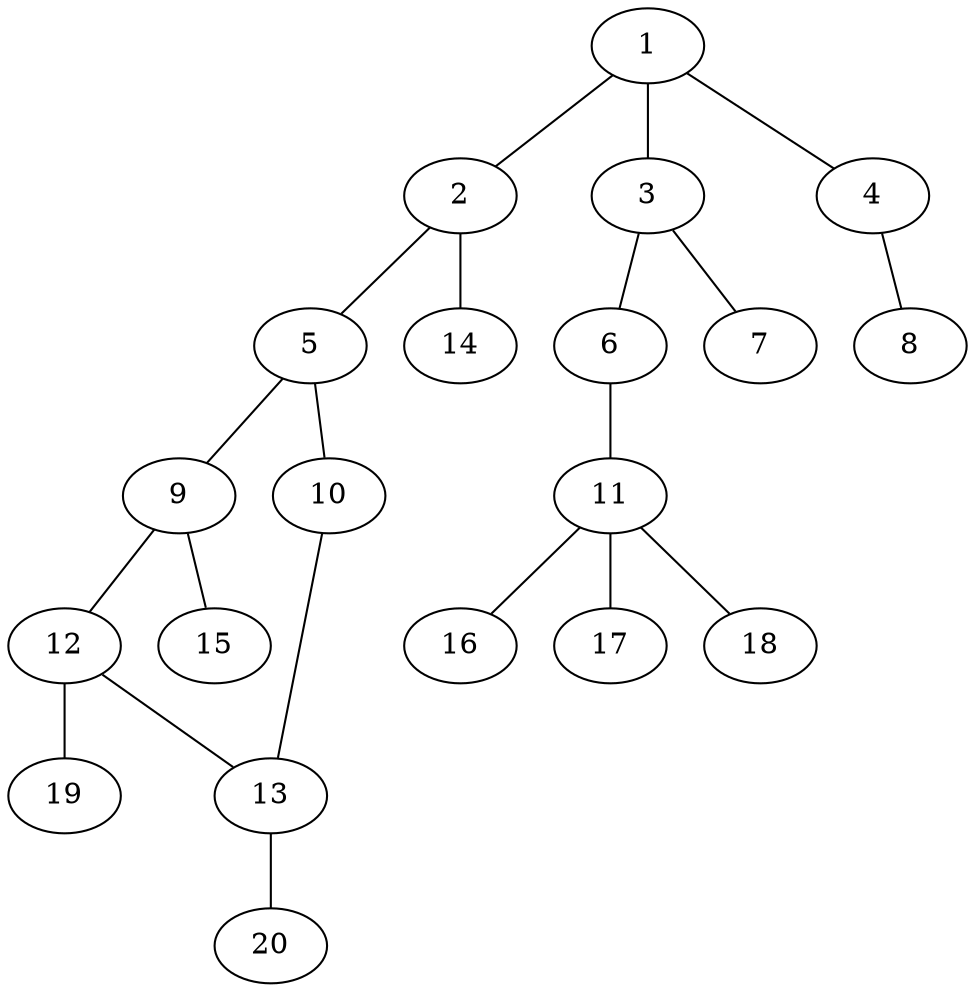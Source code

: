 graph molecule_2167 {
	1	 [chem=C];
	2	 [chem=C];
	1 -- 2	 [valence=2];
	3	 [chem=C];
	1 -- 3	 [valence=1];
	4	 [chem=C];
	1 -- 4	 [valence=1];
	5	 [chem=C];
	2 -- 5	 [valence=1];
	14	 [chem=H];
	2 -- 14	 [valence=1];
	6	 [chem=O];
	3 -- 6	 [valence=1];
	7	 [chem=O];
	3 -- 7	 [valence=2];
	8	 [chem=N];
	4 -- 8	 [valence=3];
	9	 [chem=C];
	5 -- 9	 [valence=2];
	10	 [chem=O];
	5 -- 10	 [valence=1];
	11	 [chem=C];
	6 -- 11	 [valence=1];
	12	 [chem=C];
	9 -- 12	 [valence=1];
	15	 [chem=H];
	9 -- 15	 [valence=1];
	13	 [chem=C];
	10 -- 13	 [valence=1];
	16	 [chem=H];
	11 -- 16	 [valence=1];
	17	 [chem=H];
	11 -- 17	 [valence=1];
	18	 [chem=H];
	11 -- 18	 [valence=1];
	12 -- 13	 [valence=2];
	19	 [chem=H];
	12 -- 19	 [valence=1];
	20	 [chem=H];
	13 -- 20	 [valence=1];
}

